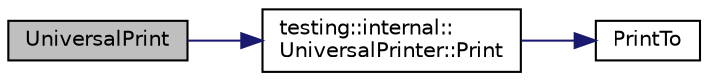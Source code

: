 digraph "UniversalPrint"
{
 // INTERACTIVE_SVG=YES
 // LATEX_PDF_SIZE
  bgcolor="transparent";
  edge [fontname="Helvetica",fontsize="10",labelfontname="Helvetica",labelfontsize="10"];
  node [fontname="Helvetica",fontsize="10",shape=record];
  rankdir="LR";
  Node1 [label="UniversalPrint",height=0.2,width=0.4,color="black", fillcolor="grey75", style="filled", fontcolor="black",tooltip=" "];
  Node1 -> Node2 [color="midnightblue",fontsize="10",style="solid",fontname="Helvetica"];
  Node2 [label="testing::internal::\lUniversalPrinter::Print",height=0.2,width=0.4,color="black",URL="$d6/d16/classtesting_1_1internal_1_1UniversalPrinter_ac137bd6f09f642f1cd84e6da21383ff0.html#ac137bd6f09f642f1cd84e6da21383ff0",tooltip=" "];
  Node2 -> Node3 [color="midnightblue",fontsize="10",style="solid",fontname="Helvetica"];
  Node3 [label="PrintTo",height=0.2,width=0.4,color="black",URL="$d0/da7/namespacetesting_1_1internal_ade0b44c0a3af92096cbc72fa773cc02c.html#ade0b44c0a3af92096cbc72fa773cc02c",tooltip=" "];
}
